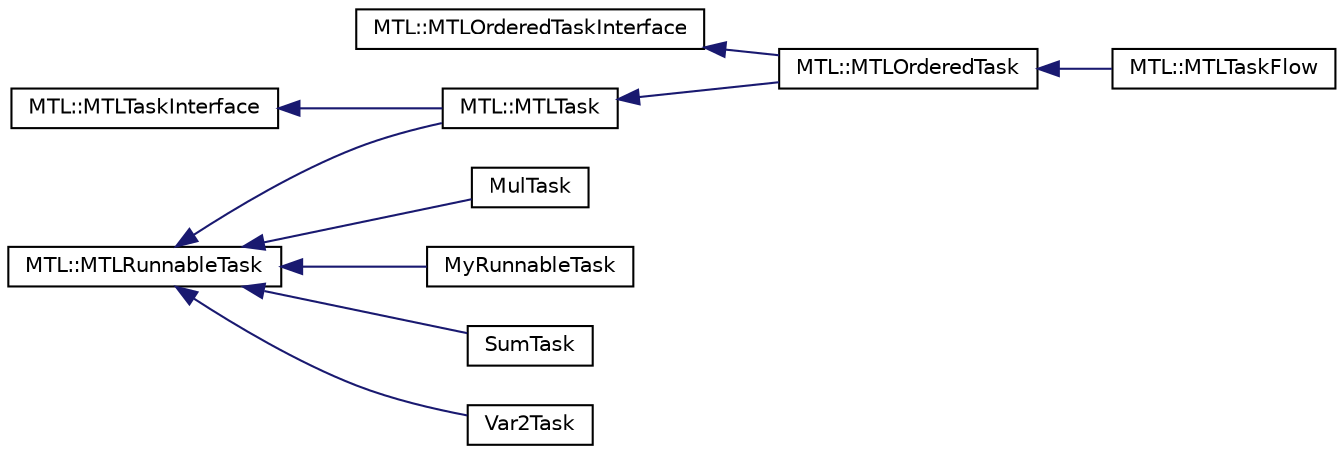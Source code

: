 digraph "Graphical Class Hierarchy"
{
 // LATEX_PDF_SIZE
  edge [fontname="Helvetica",fontsize="10",labelfontname="Helvetica",labelfontsize="10"];
  node [fontname="Helvetica",fontsize="10",shape=record];
  rankdir="LR";
  Node25 [label="MTL::MTLOrderedTaskInterface",height=0.2,width=0.4,color="black", fillcolor="white", style="filled",URL="$d2/d42/classMTL_1_1MTLOrderedTaskInterface.html",tooltip="The MTLOrderedTaskInterface Interface Class."];
  Node25 -> Node2 [dir="back",color="midnightblue",fontsize="10",style="solid",fontname="Helvetica"];
  Node2 [label="MTL::MTLOrderedTask",height=0.2,width=0.4,color="black", fillcolor="white", style="filled",URL="$d1/d77/classMTL_1_1MTLOrderedTask.html",tooltip="Ordered Task."];
  Node2 -> Node3 [dir="back",color="midnightblue",fontsize="10",style="solid",fontname="Helvetica"];
  Node3 [label="MTL::MTLTaskFlow",height=0.2,width=0.4,color="black", fillcolor="white", style="filled",URL="$d7/d79/classMTL_1_1MTLTaskFlow.html",tooltip="Task Flow Class."];
  Node16 [label="MTL::MTLRunnableTask",height=0.2,width=0.4,color="black", fillcolor="white", style="filled",URL="$d1/db2/classMTL_1_1MTLRunnableTask.html",tooltip="Runnable Task Interface."];
  Node16 -> Node1 [dir="back",color="midnightblue",fontsize="10",style="solid",fontname="Helvetica"];
  Node1 [label="MTL::MTLTask",height=0.2,width=0.4,color="black", fillcolor="white", style="filled",URL="$d7/d56/classMTL_1_1MTLTask.html",tooltip="The Class that represent a task."];
  Node1 -> Node2 [dir="back",color="midnightblue",fontsize="10",style="solid",fontname="Helvetica"];
  Node16 -> Node17 [dir="back",color="midnightblue",fontsize="10",style="solid",fontname="Helvetica"];
  Node17 [label="MulTask",height=0.2,width=0.4,color="black", fillcolor="white", style="filled",URL="$dd/d7d/classMulTask.html",tooltip=" "];
  Node16 -> Node18 [dir="back",color="midnightblue",fontsize="10",style="solid",fontname="Helvetica"];
  Node18 [label="MyRunnableTask",height=0.2,width=0.4,color="black", fillcolor="white", style="filled",URL="$db/d78/classMyRunnableTask.html",tooltip=" "];
  Node16 -> Node19 [dir="back",color="midnightblue",fontsize="10",style="solid",fontname="Helvetica"];
  Node19 [label="SumTask",height=0.2,width=0.4,color="black", fillcolor="white", style="filled",URL="$d5/db5/classSumTask.html",tooltip=" "];
  Node16 -> Node20 [dir="back",color="midnightblue",fontsize="10",style="solid",fontname="Helvetica"];
  Node20 [label="Var2Task",height=0.2,width=0.4,color="black", fillcolor="white", style="filled",URL="$d7/d43/classVar2Task.html",tooltip=" "];
  Node0 [label="MTL::MTLTaskInterface",height=0.2,width=0.4,color="black", fillcolor="white", style="filled",URL="$d5/d46/classMTL_1_1MTLTaskInterface.html",tooltip="The MTLTaskInterface Interface Class."];
  Node0 -> Node1 [dir="back",color="midnightblue",fontsize="10",style="solid",fontname="Helvetica"];
}
